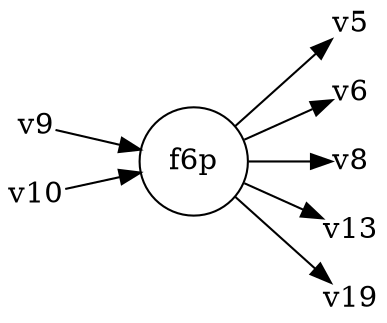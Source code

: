 digraph{
rankdir=LR;
"f6p"[shape=circle];
node[shape=plain];
"f6p" -> v5;
"f6p" -> v6;
"f6p" -> v8;
v9 -> "f6p";
v10 -> "f6p";
"f6p" -> v13;
"f6p" -> v19;
}
